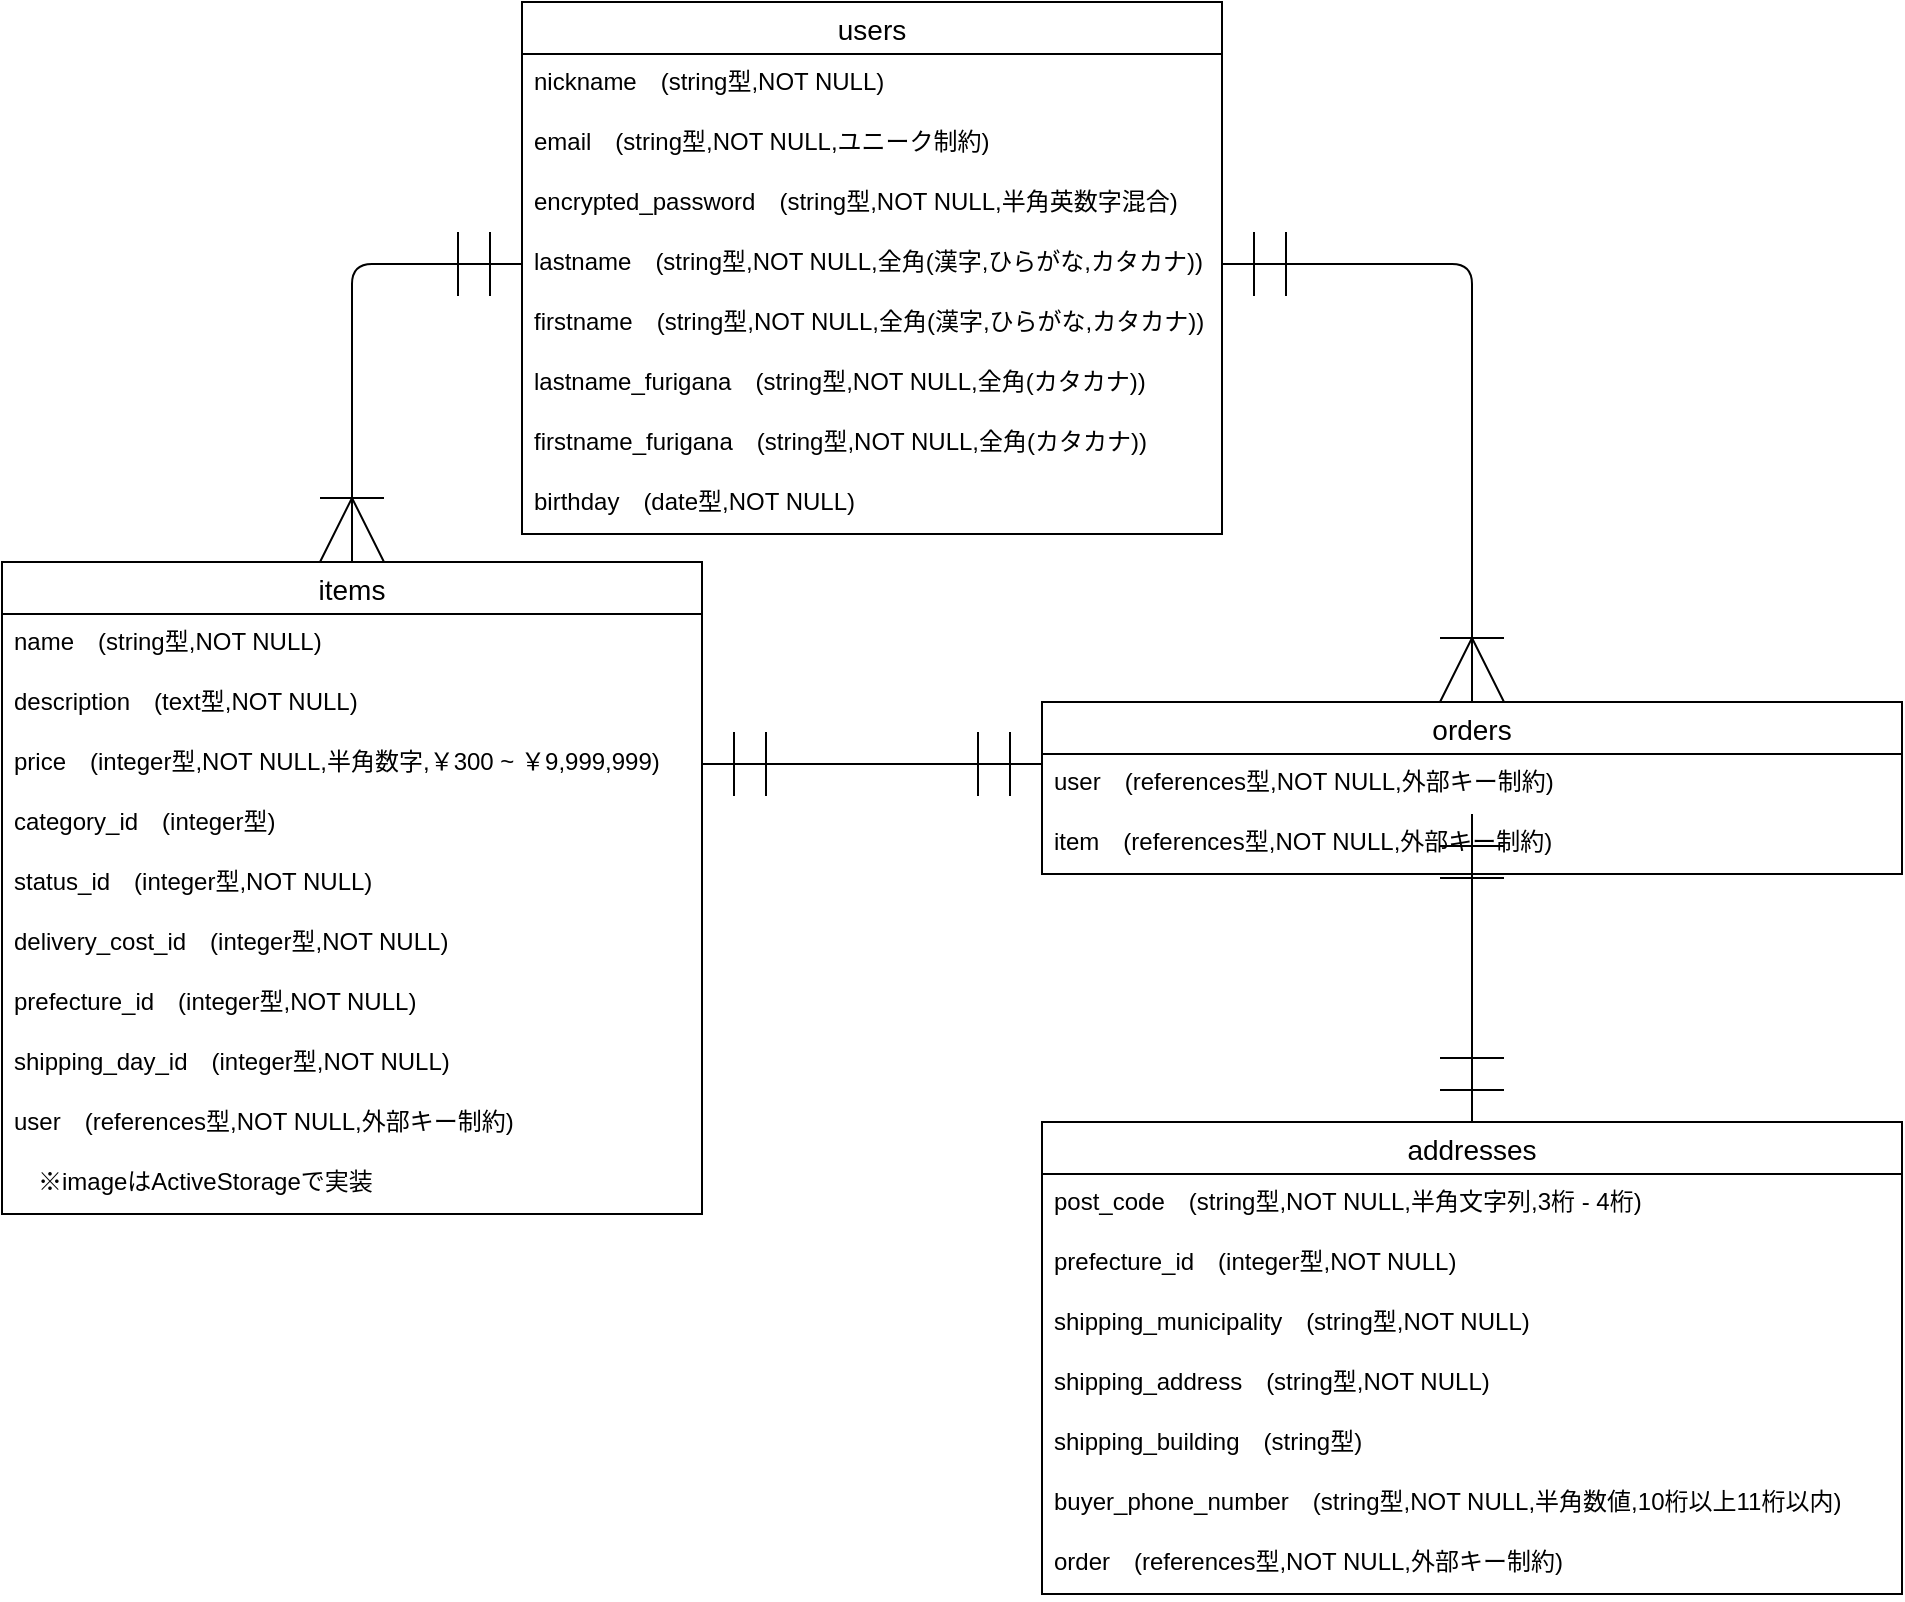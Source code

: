 <mxfile>
    <diagram id="omSj119onim0zutgVeNf" name="ページ1">
        <mxGraphModel dx="605" dy="787" grid="1" gridSize="10" guides="1" tooltips="1" connect="1" arrows="1" fold="1" page="1" pageScale="1" pageWidth="827" pageHeight="1169" math="0" shadow="0">
            <root>
                <mxCell id="0"/>
                <mxCell id="1" parent="0"/>
                <mxCell id="2" value="users" style="swimlane;fontStyle=0;childLayout=stackLayout;horizontal=1;startSize=26;horizontalStack=0;resizeParent=1;resizeParentMax=0;resizeLast=0;collapsible=1;marginBottom=0;align=center;fontSize=14;" parent="1" vertex="1">
                    <mxGeometry x="300" y="40" width="350" height="266" as="geometry"/>
                </mxCell>
                <mxCell id="3" value="nickname　(string型,NOT NULL)" style="text;strokeColor=none;fillColor=none;spacingLeft=4;spacingRight=4;overflow=hidden;rotatable=0;points=[[0,0.5],[1,0.5]];portConstraint=eastwest;fontSize=12;" parent="2" vertex="1">
                    <mxGeometry y="26" width="350" height="30" as="geometry"/>
                </mxCell>
                <mxCell id="4" value="email　(string型,NOT NULL,ユニーク制約)" style="text;strokeColor=none;fillColor=none;spacingLeft=4;spacingRight=4;overflow=hidden;rotatable=0;points=[[0,0.5],[1,0.5]];portConstraint=eastwest;fontSize=12;" parent="2" vertex="1">
                    <mxGeometry y="56" width="350" height="30" as="geometry"/>
                </mxCell>
                <mxCell id="5" value="encrypted_password　(string型,NOT NULL,半角英数字混合)" style="text;strokeColor=none;fillColor=none;spacingLeft=4;spacingRight=4;overflow=hidden;rotatable=0;points=[[0,0.5],[1,0.5]];portConstraint=eastwest;fontSize=12;" parent="2" vertex="1">
                    <mxGeometry y="86" width="350" height="30" as="geometry"/>
                </mxCell>
                <mxCell id="28" value="lastname　(string型,NOT NULL,全角(漢字,ひらがな,カタカナ))" style="text;strokeColor=none;fillColor=none;spacingLeft=4;spacingRight=4;overflow=hidden;rotatable=0;points=[[0,0.5],[1,0.5]];portConstraint=eastwest;fontSize=12;" parent="2" vertex="1">
                    <mxGeometry y="116" width="350" height="30" as="geometry"/>
                </mxCell>
                <mxCell id="29" value="firstname　(string型,NOT NULL,全角(漢字,ひらがな,カタカナ))" style="text;strokeColor=none;fillColor=none;spacingLeft=4;spacingRight=4;overflow=hidden;rotatable=0;points=[[0,0.5],[1,0.5]];portConstraint=eastwest;fontSize=12;" parent="2" vertex="1">
                    <mxGeometry y="146" width="350" height="30" as="geometry"/>
                </mxCell>
                <mxCell id="31" value="lastname_furigana　(string型,NOT NULL,全角(カタカナ))" style="text;strokeColor=none;fillColor=none;spacingLeft=4;spacingRight=4;overflow=hidden;rotatable=0;points=[[0,0.5],[1,0.5]];portConstraint=eastwest;fontSize=12;" parent="2" vertex="1">
                    <mxGeometry y="176" width="350" height="30" as="geometry"/>
                </mxCell>
                <mxCell id="32" value="firstname_furigana　(string型,NOT NULL,全角(カタカナ))" style="text;strokeColor=none;fillColor=none;spacingLeft=4;spacingRight=4;overflow=hidden;rotatable=0;points=[[0,0.5],[1,0.5]];portConstraint=eastwest;fontSize=12;" parent="2" vertex="1">
                    <mxGeometry y="206" width="350" height="30" as="geometry"/>
                </mxCell>
                <mxCell id="30" value="birthday　(date型,NOT NULL)" style="text;strokeColor=none;fillColor=none;spacingLeft=4;spacingRight=4;overflow=hidden;rotatable=0;points=[[0,0.5],[1,0.5]];portConstraint=eastwest;fontSize=12;" parent="2" vertex="1">
                    <mxGeometry y="236" width="350" height="30" as="geometry"/>
                </mxCell>
                <mxCell id="34" value="items" style="swimlane;fontStyle=0;childLayout=stackLayout;horizontal=1;startSize=26;horizontalStack=0;resizeParent=1;resizeParentMax=0;resizeLast=0;collapsible=1;marginBottom=0;align=center;fontSize=14;" parent="1" vertex="1">
                    <mxGeometry x="40" y="320" width="350" height="326" as="geometry"/>
                </mxCell>
                <mxCell id="35" value="name　(string型,NOT NULL)" style="text;strokeColor=none;fillColor=none;spacingLeft=4;spacingRight=4;overflow=hidden;rotatable=0;points=[[0,0.5],[1,0.5]];portConstraint=eastwest;fontSize=12;" parent="34" vertex="1">
                    <mxGeometry y="26" width="350" height="30" as="geometry"/>
                </mxCell>
                <mxCell id="36" value="description　(text型,NOT NULL)" style="text;strokeColor=none;fillColor=none;spacingLeft=4;spacingRight=4;overflow=hidden;rotatable=0;points=[[0,0.5],[1,0.5]];portConstraint=eastwest;fontSize=12;" parent="34" vertex="1">
                    <mxGeometry y="56" width="350" height="30" as="geometry"/>
                </mxCell>
                <mxCell id="37" value="price　(integer型,NOT NULL,半角数字,￥300 ~ ￥9,999,999)" style="text;strokeColor=none;fillColor=none;spacingLeft=4;spacingRight=4;overflow=hidden;rotatable=0;points=[[0,0.5],[1,0.5]];portConstraint=eastwest;fontSize=12;" parent="34" vertex="1">
                    <mxGeometry y="86" width="350" height="30" as="geometry"/>
                </mxCell>
                <mxCell id="43" value="category_id　(integer型)" style="text;strokeColor=none;fillColor=none;spacingLeft=4;spacingRight=4;overflow=hidden;rotatable=0;points=[[0,0.5],[1,0.5]];portConstraint=eastwest;fontSize=12;" parent="34" vertex="1">
                    <mxGeometry y="116" width="350" height="30" as="geometry"/>
                </mxCell>
                <mxCell id="38" value="status_id　(integer型,NOT NULL)" style="text;strokeColor=none;fillColor=none;spacingLeft=4;spacingRight=4;overflow=hidden;rotatable=0;points=[[0,0.5],[1,0.5]];portConstraint=eastwest;fontSize=12;" parent="34" vertex="1">
                    <mxGeometry y="146" width="350" height="30" as="geometry"/>
                </mxCell>
                <mxCell id="42" value="delivery_cost_id　(integer型,NOT NULL)" style="text;strokeColor=none;fillColor=none;spacingLeft=4;spacingRight=4;overflow=hidden;rotatable=0;points=[[0,0.5],[1,0.5]];portConstraint=eastwest;fontSize=12;" parent="34" vertex="1">
                    <mxGeometry y="176" width="350" height="30" as="geometry"/>
                </mxCell>
                <mxCell id="44" value="prefecture_id　(integer型,NOT NULL)" style="text;strokeColor=none;fillColor=none;spacingLeft=4;spacingRight=4;overflow=hidden;rotatable=0;points=[[0,0.5],[1,0.5]];portConstraint=eastwest;fontSize=12;" parent="34" vertex="1">
                    <mxGeometry y="206" width="350" height="30" as="geometry"/>
                </mxCell>
                <mxCell id="45" value="shipping_day_id　(integer型,NOT NULL)" style="text;strokeColor=none;fillColor=none;spacingLeft=4;spacingRight=4;overflow=hidden;rotatable=0;points=[[0,0.5],[1,0.5]];portConstraint=eastwest;fontSize=12;" parent="34" vertex="1">
                    <mxGeometry y="236" width="350" height="30" as="geometry"/>
                </mxCell>
                <mxCell id="69" value="user　(references型,NOT NULL,外部キー制約)" style="text;strokeColor=none;fillColor=none;spacingLeft=4;spacingRight=4;overflow=hidden;rotatable=0;points=[[0,0.5],[1,0.5]];portConstraint=eastwest;fontSize=12;" vertex="1" parent="34">
                    <mxGeometry y="266" width="350" height="30" as="geometry"/>
                </mxCell>
                <mxCell id="46" value="　※imageはActiveStorageで実装" style="text;strokeColor=none;fillColor=none;spacingLeft=4;spacingRight=4;overflow=hidden;rotatable=0;points=[[0,0.5],[1,0.5]];portConstraint=eastwest;fontSize=12;" parent="34" vertex="1">
                    <mxGeometry y="296" width="350" height="30" as="geometry"/>
                </mxCell>
                <mxCell id="47" value="orders" style="swimlane;fontStyle=0;childLayout=stackLayout;horizontal=1;startSize=26;horizontalStack=0;resizeParent=1;resizeParentMax=0;resizeLast=0;collapsible=1;marginBottom=0;align=center;fontSize=14;" parent="1" vertex="1">
                    <mxGeometry x="560" y="390" width="430" height="86" as="geometry"/>
                </mxCell>
                <mxCell id="70" value="user　(references型,NOT NULL,外部キー制約)" style="text;strokeColor=none;fillColor=none;spacingLeft=4;spacingRight=4;overflow=hidden;rotatable=0;points=[[0,0.5],[1,0.5]];portConstraint=eastwest;fontSize=12;" vertex="1" parent="47">
                    <mxGeometry y="26" width="430" height="30" as="geometry"/>
                </mxCell>
                <mxCell id="71" value="item　(references型,NOT NULL,外部キー制約)" style="text;strokeColor=none;fillColor=none;spacingLeft=4;spacingRight=4;overflow=hidden;rotatable=0;points=[[0,0.5],[1,0.5]];portConstraint=eastwest;fontSize=12;" vertex="1" parent="47">
                    <mxGeometry y="56" width="430" height="30" as="geometry"/>
                </mxCell>
                <mxCell id="57" value="" style="edgeStyle=orthogonalEdgeStyle;fontSize=12;html=1;endArrow=ERoneToMany;startArrow=ERmandOne;exitX=1;exitY=0.5;exitDx=0;exitDy=0;entryX=0.5;entryY=0;entryDx=0;entryDy=0;strokeWidth=1;endSize=30;startSize=30;" parent="1" source="28" target="47" edge="1">
                    <mxGeometry width="100" height="100" relative="1" as="geometry">
                        <mxPoint x="690" y="250" as="sourcePoint"/>
                        <mxPoint x="790" y="150" as="targetPoint"/>
                    </mxGeometry>
                </mxCell>
                <mxCell id="58" value="" style="edgeStyle=orthogonalEdgeStyle;fontSize=12;html=1;endArrow=ERoneToMany;startArrow=ERmandOne;exitX=0;exitY=0.5;exitDx=0;exitDy=0;entryX=0.5;entryY=0;entryDx=0;entryDy=0;strokeWidth=1;endSize=30;startSize=30;" parent="1" source="28" target="34" edge="1">
                    <mxGeometry width="100" height="100" relative="1" as="geometry">
                        <mxPoint x="40" y="130" as="sourcePoint"/>
                        <mxPoint x="175" y="359" as="targetPoint"/>
                    </mxGeometry>
                </mxCell>
                <mxCell id="59" value="" style="edgeStyle=entityRelationEdgeStyle;fontSize=12;html=1;endArrow=ERmandOne;startArrow=ERmandOne;strokeWidth=1;startSize=30;endSize=30;entryX=0;entryY=0.167;entryDx=0;entryDy=0;exitX=1;exitY=0.5;exitDx=0;exitDy=0;entryPerimeter=0;" parent="1" source="37" edge="1">
                    <mxGeometry width="100" height="100" relative="1" as="geometry">
                        <mxPoint x="360" y="450" as="sourcePoint"/>
                        <mxPoint x="560" y="421.01" as="targetPoint"/>
                    </mxGeometry>
                </mxCell>
                <mxCell id="60" value="addresses" style="swimlane;fontStyle=0;childLayout=stackLayout;horizontal=1;startSize=26;horizontalStack=0;resizeParent=1;resizeParentMax=0;resizeLast=0;collapsible=1;marginBottom=0;align=center;fontSize=14;" parent="1" vertex="1">
                    <mxGeometry x="560" y="600" width="430" height="236" as="geometry"/>
                </mxCell>
                <mxCell id="61" value="post_code　(string型,NOT NULL,半角文字列,3桁 - 4桁)" style="text;strokeColor=none;fillColor=none;spacingLeft=4;spacingRight=4;overflow=hidden;rotatable=0;points=[[0,0.5],[1,0.5]];portConstraint=eastwest;fontSize=12;" parent="60" vertex="1">
                    <mxGeometry y="26" width="430" height="30" as="geometry"/>
                </mxCell>
                <mxCell id="62" value="prefecture_id　(integer型,NOT NULL)" style="text;strokeColor=none;fillColor=none;spacingLeft=4;spacingRight=4;overflow=hidden;rotatable=0;points=[[0,0.5],[1,0.5]];portConstraint=eastwest;fontSize=12;" parent="60" vertex="1">
                    <mxGeometry y="56" width="430" height="30" as="geometry"/>
                </mxCell>
                <mxCell id="63" value="shipping_municipality　(string型,NOT NULL)" style="text;strokeColor=none;fillColor=none;spacingLeft=4;spacingRight=4;overflow=hidden;rotatable=0;points=[[0,0.5],[1,0.5]];portConstraint=eastwest;fontSize=12;" parent="60" vertex="1">
                    <mxGeometry y="86" width="430" height="30" as="geometry"/>
                </mxCell>
                <mxCell id="64" value="shipping_address　(string型,NOT NULL)" style="text;strokeColor=none;fillColor=none;spacingLeft=4;spacingRight=4;overflow=hidden;rotatable=0;points=[[0,0.5],[1,0.5]];portConstraint=eastwest;fontSize=12;" parent="60" vertex="1">
                    <mxGeometry y="116" width="430" height="30" as="geometry"/>
                </mxCell>
                <mxCell id="65" value="shipping_building　(string型)" style="text;strokeColor=none;fillColor=none;spacingLeft=4;spacingRight=4;overflow=hidden;rotatable=0;points=[[0,0.5],[1,0.5]];portConstraint=eastwest;fontSize=12;" parent="60" vertex="1">
                    <mxGeometry y="146" width="430" height="30" as="geometry"/>
                </mxCell>
                <mxCell id="66" value="buyer_phone_number　(string型,NOT NULL,半角数値,10桁以上11桁以内)" style="text;strokeColor=none;fillColor=none;spacingLeft=4;spacingRight=4;overflow=hidden;rotatable=0;points=[[0,0.5],[1,0.5]];portConstraint=eastwest;fontSize=12;" parent="60" vertex="1">
                    <mxGeometry y="176" width="430" height="30" as="geometry"/>
                </mxCell>
                <mxCell id="72" value="order　(references型,NOT NULL,外部キー制約)" style="text;strokeColor=none;fillColor=none;spacingLeft=4;spacingRight=4;overflow=hidden;rotatable=0;points=[[0,0.5],[1,0.5]];portConstraint=eastwest;fontSize=12;" vertex="1" parent="60">
                    <mxGeometry y="206" width="430" height="30" as="geometry"/>
                </mxCell>
                <mxCell id="68" value="" style="fontSize=12;html=1;endArrow=ERmandOne;startArrow=ERmandOne;strokeWidth=1;startSize=30;endSize=30;entryX=0.5;entryY=0;entryDx=0;entryDy=0;" parent="1" target="60" edge="1">
                    <mxGeometry width="100" height="100" relative="1" as="geometry">
                        <mxPoint x="775" y="446" as="sourcePoint"/>
                        <mxPoint x="774.5" y="676" as="targetPoint"/>
                    </mxGeometry>
                </mxCell>
            </root>
        </mxGraphModel>
    </diagram>
</mxfile>
